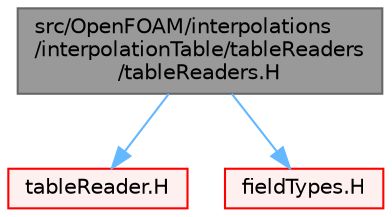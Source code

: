 digraph "src/OpenFOAM/interpolations/interpolationTable/tableReaders/tableReaders.H"
{
 // LATEX_PDF_SIZE
  bgcolor="transparent";
  edge [fontname=Helvetica,fontsize=10,labelfontname=Helvetica,labelfontsize=10];
  node [fontname=Helvetica,fontsize=10,shape=box,height=0.2,width=0.4];
  Node1 [id="Node000001",label="src/OpenFOAM/interpolations\l/interpolationTable/tableReaders\l/tableReaders.H",height=0.2,width=0.4,color="gray40", fillcolor="grey60", style="filled", fontcolor="black",tooltip=" "];
  Node1 -> Node2 [id="edge1_Node000001_Node000002",color="steelblue1",style="solid",tooltip=" "];
  Node2 [id="Node000002",label="tableReader.H",height=0.2,width=0.4,color="red", fillcolor="#FFF0F0", style="filled",URL="$tableReader_8H.html",tooltip=" "];
  Node1 -> Node159 [id="edge2_Node000001_Node000159",color="steelblue1",style="solid",tooltip=" "];
  Node159 [id="Node000159",label="fieldTypes.H",height=0.2,width=0.4,color="red", fillcolor="#FFF0F0", style="filled",URL="$fieldTypes_8H.html",tooltip=" "];
}
